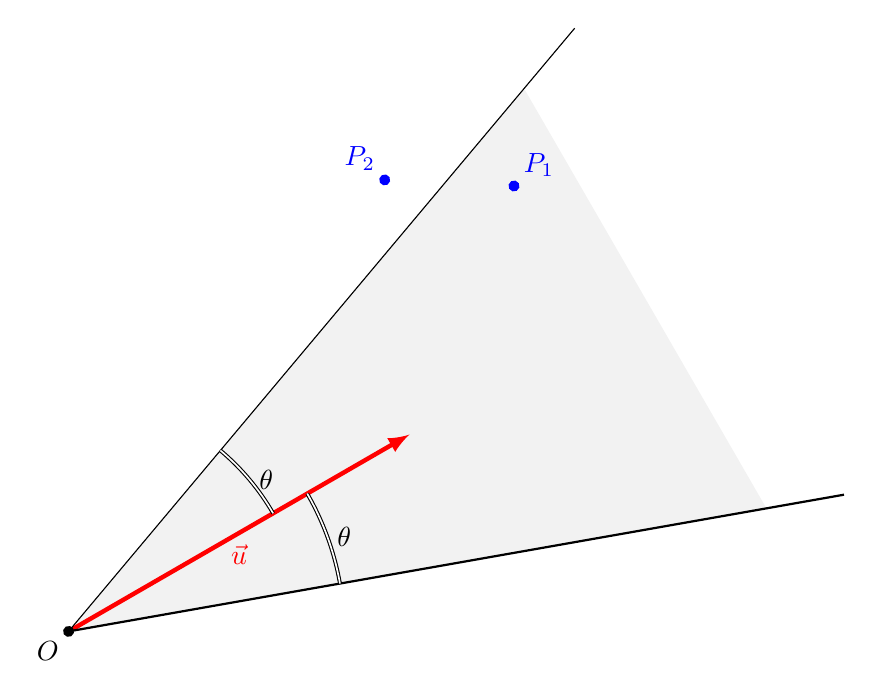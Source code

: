 \begin{tikzpicture}[scale=1]

\begin{scope}[rotate=30]

\fill[gray!10] (0,0) -- (20:9) -- (-20:9) -- cycle;

\draw[->,>=latex,red,ultra thick] (0,0) to node[midway,below]{$\vec u$} (5,0);

\draw[thick] (0,0) -- (-20:10);
\draw[fill] (0,0) -- (20:10);

\fill (0,0) circle (2pt) node[below left] {$O$};

\fill[blue] (15:8) circle (2pt) node[above right] {$P_1$};
\fill[blue] (25:7) circle (2pt) node[above left] {$P_2$};

\draw[double] (3,0) arc (0:20:3) node[midway,right] {$\theta$};
\draw[double] (3.5,0) arc (0:-20:3.5) node[midway,right] {$\theta$};

\end{scope}

\end{tikzpicture}
